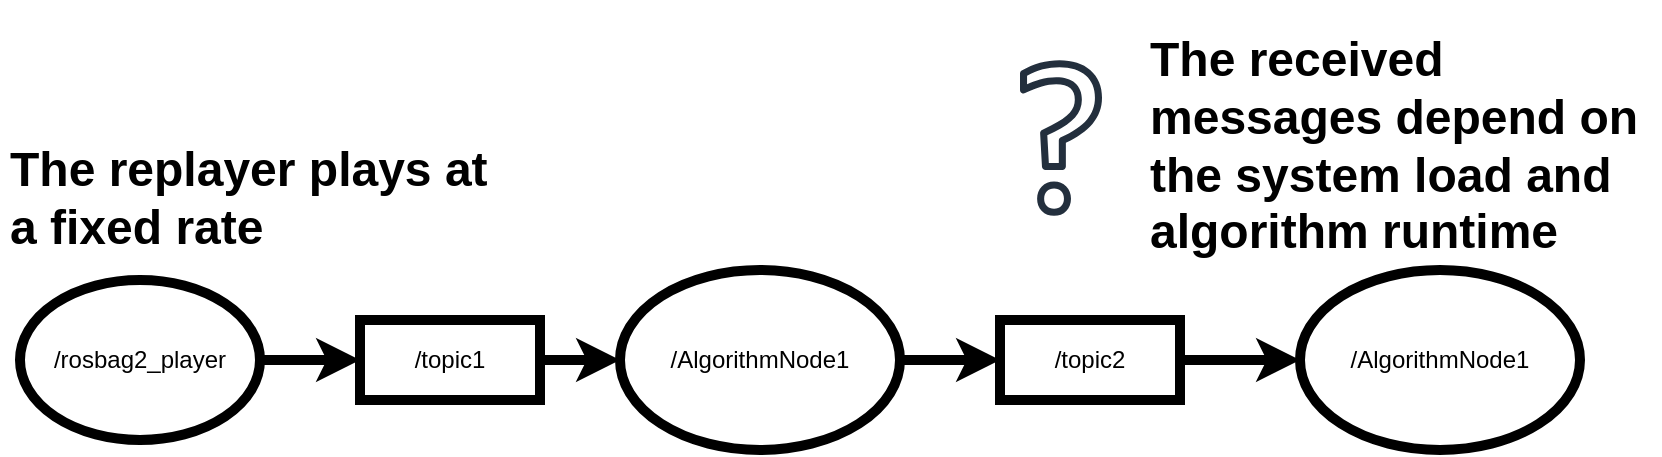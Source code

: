 <mxfile version="21.8.2" type="device">
  <diagram name="Page-1" id="ljPFCZtg0qGUFZqe4bcW">
    <mxGraphModel dx="1434" dy="779" grid="1" gridSize="10" guides="1" tooltips="1" connect="1" arrows="1" fold="1" page="1" pageScale="1" pageWidth="850" pageHeight="1100" math="0" shadow="0">
      <root>
        <mxCell id="0" />
        <mxCell id="1" parent="0" />
        <mxCell id="7LLMeNn5JyQAJvgbJ5tp-6" style="edgeStyle=orthogonalEdgeStyle;rounded=0;orthogonalLoop=1;jettySize=auto;html=1;exitX=1;exitY=0.5;exitDx=0;exitDy=0;strokeWidth=5;" parent="1" source="7LLMeNn5JyQAJvgbJ5tp-2" target="7LLMeNn5JyQAJvgbJ5tp-5" edge="1">
          <mxGeometry relative="1" as="geometry" />
        </mxCell>
        <mxCell id="7LLMeNn5JyQAJvgbJ5tp-2" value="/rosbag2_player" style="ellipse;whiteSpace=wrap;html=1;strokeWidth=5;" parent="1" vertex="1">
          <mxGeometry x="70" y="390" width="120" height="80" as="geometry" />
        </mxCell>
        <mxCell id="XI13Lv-Urg5vOoJyRHbH-11" style="edgeStyle=orthogonalEdgeStyle;rounded=0;orthogonalLoop=1;jettySize=auto;html=1;exitX=1;exitY=0.5;exitDx=0;exitDy=0;entryX=0;entryY=0.5;entryDx=0;entryDy=0;strokeWidth=5;" parent="1" source="7LLMeNn5JyQAJvgbJ5tp-3" target="XI13Lv-Urg5vOoJyRHbH-5" edge="1">
          <mxGeometry relative="1" as="geometry" />
        </mxCell>
        <mxCell id="7LLMeNn5JyQAJvgbJ5tp-3" value="/AlgorithmNode1" style="ellipse;whiteSpace=wrap;html=1;strokeWidth=5;" parent="1" vertex="1">
          <mxGeometry x="370" y="385" width="140" height="90" as="geometry" />
        </mxCell>
        <mxCell id="7LLMeNn5JyQAJvgbJ5tp-7" style="edgeStyle=orthogonalEdgeStyle;rounded=0;orthogonalLoop=1;jettySize=auto;html=1;exitX=1;exitY=0.5;exitDx=0;exitDy=0;strokeWidth=5;" parent="1" source="7LLMeNn5JyQAJvgbJ5tp-5" target="7LLMeNn5JyQAJvgbJ5tp-3" edge="1">
          <mxGeometry relative="1" as="geometry" />
        </mxCell>
        <mxCell id="7LLMeNn5JyQAJvgbJ5tp-5" value="/topic1" style="rounded=0;whiteSpace=wrap;html=1;strokeWidth=5;" parent="1" vertex="1">
          <mxGeometry x="240" y="410" width="90" height="40" as="geometry" />
        </mxCell>
        <mxCell id="XI13Lv-Urg5vOoJyRHbH-3" value="&lt;h1&gt;The replayer plays at a fixed rate&lt;/h1&gt;" style="text;html=1;strokeColor=none;fillColor=none;spacing=5;spacingTop=-20;whiteSpace=wrap;overflow=hidden;rounded=0;" parent="1" vertex="1">
          <mxGeometry x="60" y="315" width="260" height="160" as="geometry" />
        </mxCell>
        <mxCell id="XI13Lv-Urg5vOoJyRHbH-4" value="/AlgorithmNode1" style="ellipse;whiteSpace=wrap;html=1;strokeWidth=5;" parent="1" vertex="1">
          <mxGeometry x="710" y="385" width="140" height="90" as="geometry" />
        </mxCell>
        <mxCell id="EaGQwAGbdj4GXbvDDsDn-1" style="edgeStyle=orthogonalEdgeStyle;rounded=0;orthogonalLoop=1;jettySize=auto;html=1;exitX=1;exitY=0.5;exitDx=0;exitDy=0;strokeWidth=5;" edge="1" parent="1" source="XI13Lv-Urg5vOoJyRHbH-5" target="XI13Lv-Urg5vOoJyRHbH-4">
          <mxGeometry relative="1" as="geometry" />
        </mxCell>
        <mxCell id="XI13Lv-Urg5vOoJyRHbH-5" value="/topic2" style="rounded=0;whiteSpace=wrap;html=1;strokeWidth=5;" parent="1" vertex="1">
          <mxGeometry x="560" y="410" width="90" height="40" as="geometry" />
        </mxCell>
        <mxCell id="EaGQwAGbdj4GXbvDDsDn-2" value="" style="sketch=0;outlineConnect=0;fontColor=#232F3E;gradientColor=none;fillColor=#232F3D;strokeColor=none;dashed=0;verticalLabelPosition=bottom;verticalAlign=top;align=center;html=1;fontSize=12;fontStyle=0;aspect=fixed;pointerEvents=1;shape=mxgraph.aws4.question;" vertex="1" parent="1">
          <mxGeometry x="570" y="280" width="41" height="78" as="geometry" />
        </mxCell>
        <mxCell id="EaGQwAGbdj4GXbvDDsDn-3" value="&lt;h1&gt;The received messages depend on the system load and algorithm runtime&lt;/h1&gt;" style="text;html=1;strokeColor=none;fillColor=none;spacing=5;spacingTop=-20;whiteSpace=wrap;overflow=hidden;rounded=0;" vertex="1" parent="1">
          <mxGeometry x="630" y="260" width="260" height="160" as="geometry" />
        </mxCell>
      </root>
    </mxGraphModel>
  </diagram>
</mxfile>
